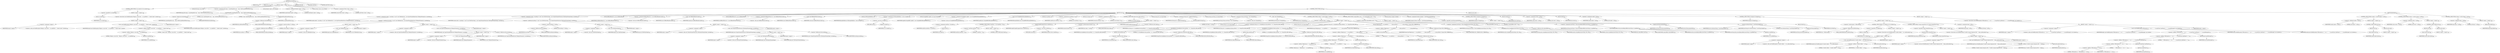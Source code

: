 digraph "processFile" {  
"877" [label = <(METHOD,processFile)<SUB>387</SUB>> ]
"70" [label = <(PARAM,this)<SUB>387</SUB>> ]
"878" [label = <(PARAM,File src)<SUB>387</SUB>> ]
"879" [label = <(BLOCK,&lt;empty&gt;,&lt;empty&gt;)<SUB>387</SUB>> ]
"880" [label = <(CONTROL_STRUCTURE,if (!src.exists()),if (!src.exists()))<SUB>388</SUB>> ]
"881" [label = <(&lt;operator&gt;.logicalNot,!src.exists())<SUB>388</SUB>> ]
"882" [label = <(exists,src.exists())<SUB>388</SUB>> ]
"883" [label = <(IDENTIFIER,src,src.exists())<SUB>388</SUB>> ]
"884" [label = <(BLOCK,&lt;empty&gt;,&lt;empty&gt;)<SUB>388</SUB>> ]
"885" [label = <(&lt;operator&gt;.throw,throw new BuildException(&quot;Replace: source file &quot; + src.getPath() + &quot; doesn't exist&quot;, location);)<SUB>389</SUB>> ]
"886" [label = <(BLOCK,&lt;empty&gt;,&lt;empty&gt;)<SUB>389</SUB>> ]
"887" [label = <(&lt;operator&gt;.assignment,&lt;empty&gt;)> ]
"888" [label = <(IDENTIFIER,$obj18,&lt;empty&gt;)> ]
"889" [label = <(&lt;operator&gt;.alloc,new BuildException(&quot;Replace: source file &quot; + src.getPath() + &quot; doesn't exist&quot;, location))<SUB>389</SUB>> ]
"890" [label = <(&lt;init&gt;,new BuildException(&quot;Replace: source file &quot; + src.getPath() + &quot; doesn't exist&quot;, location))<SUB>389</SUB>> ]
"891" [label = <(IDENTIFIER,$obj18,new BuildException(&quot;Replace: source file &quot; + src.getPath() + &quot; doesn't exist&quot;, location))> ]
"892" [label = <(&lt;operator&gt;.addition,&quot;Replace: source file &quot; + src.getPath() + &quot; doesn't exist&quot;)<SUB>389</SUB>> ]
"893" [label = <(&lt;operator&gt;.addition,&quot;Replace: source file &quot; + src.getPath())<SUB>389</SUB>> ]
"894" [label = <(LITERAL,&quot;Replace: source file &quot;,&quot;Replace: source file &quot; + src.getPath())<SUB>389</SUB>> ]
"895" [label = <(getPath,src.getPath())<SUB>389</SUB>> ]
"896" [label = <(IDENTIFIER,src,src.getPath())<SUB>389</SUB>> ]
"897" [label = <(LITERAL,&quot; doesn't exist&quot;,&quot;Replace: source file &quot; + src.getPath() + &quot; doesn't exist&quot;)<SUB>390</SUB>> ]
"898" [label = <(IDENTIFIER,location,new BuildException(&quot;Replace: source file &quot; + src.getPath() + &quot; doesn't exist&quot;, location))<SUB>390</SUB>> ]
"899" [label = <(IDENTIFIER,$obj18,&lt;empty&gt;)> ]
"900" [label = <(LOCAL,File temp: java.io.File)> ]
"901" [label = <(&lt;operator&gt;.assignment,File temp = createTempFile(&quot;rep&quot;, &quot;.tmp&quot;, fileUtils.getParentFile(src)))<SUB>393</SUB>> ]
"902" [label = <(IDENTIFIER,temp,File temp = createTempFile(&quot;rep&quot;, &quot;.tmp&quot;, fileUtils.getParentFile(src)))<SUB>393</SUB>> ]
"903" [label = <(createTempFile,createTempFile(&quot;rep&quot;, &quot;.tmp&quot;, fileUtils.getParentFile(src)))<SUB>393</SUB>> ]
"904" [label = <(&lt;operator&gt;.fieldAccess,this.fileUtils)<SUB>393</SUB>> ]
"905" [label = <(IDENTIFIER,this,createTempFile(&quot;rep&quot;, &quot;.tmp&quot;, fileUtils.getParentFile(src)))<SUB>393</SUB>> ]
"906" [label = <(FIELD_IDENTIFIER,fileUtils,fileUtils)<SUB>393</SUB>> ]
"907" [label = <(LITERAL,&quot;rep&quot;,createTempFile(&quot;rep&quot;, &quot;.tmp&quot;, fileUtils.getParentFile(src)))<SUB>393</SUB>> ]
"908" [label = <(LITERAL,&quot;.tmp&quot;,createTempFile(&quot;rep&quot;, &quot;.tmp&quot;, fileUtils.getParentFile(src)))<SUB>393</SUB>> ]
"909" [label = <(getParentFile,getParentFile(src))<SUB>394</SUB>> ]
"910" [label = <(&lt;operator&gt;.fieldAccess,this.fileUtils)<SUB>394</SUB>> ]
"911" [label = <(IDENTIFIER,this,getParentFile(src))<SUB>394</SUB>> ]
"912" [label = <(FIELD_IDENTIFIER,fileUtils,fileUtils)<SUB>394</SUB>> ]
"913" [label = <(IDENTIFIER,src,getParentFile(src))<SUB>394</SUB>> ]
"914" [label = <(LOCAL,Reader reader: java.io.Reader)> ]
"915" [label = <(&lt;operator&gt;.assignment,Reader reader = null)<SUB>396</SUB>> ]
"916" [label = <(IDENTIFIER,reader,Reader reader = null)<SUB>396</SUB>> ]
"917" [label = <(LITERAL,null,Reader reader = null)<SUB>396</SUB>> ]
"918" [label = <(LOCAL,Writer writer: java.io.Writer)> ]
"919" [label = <(&lt;operator&gt;.assignment,Writer writer = null)<SUB>397</SUB>> ]
"920" [label = <(IDENTIFIER,writer,Writer writer = null)<SUB>397</SUB>> ]
"921" [label = <(LITERAL,null,Writer writer = null)<SUB>397</SUB>> ]
"922" [label = <(CONTROL_STRUCTURE,try,try)<SUB>398</SUB>> ]
"923" [label = <(BLOCK,try,try)<SUB>398</SUB>> ]
"924" [label = <(&lt;operator&gt;.assignment,reader = encoding == null ? new FileReader(src) : new InputStreamReader(new FileInputStream(src), encoding))<SUB>399</SUB>> ]
"925" [label = <(IDENTIFIER,reader,reader = encoding == null ? new FileReader(src) : new InputStreamReader(new FileInputStream(src), encoding))<SUB>399</SUB>> ]
"926" [label = <(&lt;operator&gt;.conditional,encoding == null ? new FileReader(src) : new InputStreamReader(new FileInputStream(src), encoding))<SUB>399</SUB>> ]
"927" [label = <(&lt;operator&gt;.equals,encoding == null)<SUB>399</SUB>> ]
"928" [label = <(&lt;operator&gt;.fieldAccess,this.encoding)<SUB>399</SUB>> ]
"929" [label = <(IDENTIFIER,this,encoding == null)<SUB>399</SUB>> ]
"930" [label = <(FIELD_IDENTIFIER,encoding,encoding)<SUB>399</SUB>> ]
"931" [label = <(LITERAL,null,encoding == null)<SUB>399</SUB>> ]
"932" [label = <(BLOCK,&lt;empty&gt;,&lt;empty&gt;)<SUB>399</SUB>> ]
"933" [label = <(&lt;operator&gt;.assignment,&lt;empty&gt;)> ]
"934" [label = <(IDENTIFIER,$obj19,&lt;empty&gt;)> ]
"935" [label = <(&lt;operator&gt;.alloc,new FileReader(src))<SUB>399</SUB>> ]
"936" [label = <(&lt;init&gt;,new FileReader(src))<SUB>399</SUB>> ]
"937" [label = <(IDENTIFIER,$obj19,new FileReader(src))> ]
"938" [label = <(IDENTIFIER,src,new FileReader(src))<SUB>399</SUB>> ]
"939" [label = <(IDENTIFIER,$obj19,&lt;empty&gt;)> ]
"940" [label = <(BLOCK,&lt;empty&gt;,&lt;empty&gt;)<SUB>400</SUB>> ]
"941" [label = <(&lt;operator&gt;.assignment,&lt;empty&gt;)> ]
"942" [label = <(IDENTIFIER,$obj21,&lt;empty&gt;)> ]
"943" [label = <(&lt;operator&gt;.alloc,new InputStreamReader(new FileInputStream(src), encoding))<SUB>400</SUB>> ]
"944" [label = <(&lt;init&gt;,new InputStreamReader(new FileInputStream(src), encoding))<SUB>400</SUB>> ]
"945" [label = <(IDENTIFIER,$obj21,new InputStreamReader(new FileInputStream(src), encoding))> ]
"946" [label = <(BLOCK,&lt;empty&gt;,&lt;empty&gt;)<SUB>400</SUB>> ]
"947" [label = <(&lt;operator&gt;.assignment,&lt;empty&gt;)> ]
"948" [label = <(IDENTIFIER,$obj20,&lt;empty&gt;)> ]
"949" [label = <(&lt;operator&gt;.alloc,new FileInputStream(src))<SUB>400</SUB>> ]
"950" [label = <(&lt;init&gt;,new FileInputStream(src))<SUB>400</SUB>> ]
"951" [label = <(IDENTIFIER,$obj20,new FileInputStream(src))> ]
"952" [label = <(IDENTIFIER,src,new FileInputStream(src))<SUB>400</SUB>> ]
"953" [label = <(IDENTIFIER,$obj20,&lt;empty&gt;)> ]
"954" [label = <(&lt;operator&gt;.fieldAccess,this.encoding)<SUB>400</SUB>> ]
"955" [label = <(IDENTIFIER,this,new InputStreamReader(new FileInputStream(src), encoding))<SUB>400</SUB>> ]
"956" [label = <(FIELD_IDENTIFIER,encoding,encoding)<SUB>400</SUB>> ]
"957" [label = <(IDENTIFIER,$obj21,&lt;empty&gt;)> ]
"958" [label = <(&lt;operator&gt;.assignment,writer = encoding == null ? new FileWriter(temp) : new OutputStreamWriter(new FileOutputStream(temp), encoding))<SUB>401</SUB>> ]
"959" [label = <(IDENTIFIER,writer,writer = encoding == null ? new FileWriter(temp) : new OutputStreamWriter(new FileOutputStream(temp), encoding))<SUB>401</SUB>> ]
"960" [label = <(&lt;operator&gt;.conditional,encoding == null ? new FileWriter(temp) : new OutputStreamWriter(new FileOutputStream(temp), encoding))<SUB>401</SUB>> ]
"961" [label = <(&lt;operator&gt;.equals,encoding == null)<SUB>401</SUB>> ]
"962" [label = <(&lt;operator&gt;.fieldAccess,this.encoding)<SUB>401</SUB>> ]
"963" [label = <(IDENTIFIER,this,encoding == null)<SUB>401</SUB>> ]
"964" [label = <(FIELD_IDENTIFIER,encoding,encoding)<SUB>401</SUB>> ]
"965" [label = <(LITERAL,null,encoding == null)<SUB>401</SUB>> ]
"966" [label = <(BLOCK,&lt;empty&gt;,&lt;empty&gt;)<SUB>401</SUB>> ]
"967" [label = <(&lt;operator&gt;.assignment,&lt;empty&gt;)> ]
"968" [label = <(IDENTIFIER,$obj22,&lt;empty&gt;)> ]
"969" [label = <(&lt;operator&gt;.alloc,new FileWriter(temp))<SUB>401</SUB>> ]
"970" [label = <(&lt;init&gt;,new FileWriter(temp))<SUB>401</SUB>> ]
"971" [label = <(IDENTIFIER,$obj22,new FileWriter(temp))> ]
"972" [label = <(IDENTIFIER,temp,new FileWriter(temp))<SUB>401</SUB>> ]
"973" [label = <(IDENTIFIER,$obj22,&lt;empty&gt;)> ]
"974" [label = <(BLOCK,&lt;empty&gt;,&lt;empty&gt;)<SUB>402</SUB>> ]
"975" [label = <(&lt;operator&gt;.assignment,&lt;empty&gt;)> ]
"976" [label = <(IDENTIFIER,$obj24,&lt;empty&gt;)> ]
"977" [label = <(&lt;operator&gt;.alloc,new OutputStreamWriter(new FileOutputStream(temp), encoding))<SUB>402</SUB>> ]
"978" [label = <(&lt;init&gt;,new OutputStreamWriter(new FileOutputStream(temp), encoding))<SUB>402</SUB>> ]
"979" [label = <(IDENTIFIER,$obj24,new OutputStreamWriter(new FileOutputStream(temp), encoding))> ]
"980" [label = <(BLOCK,&lt;empty&gt;,&lt;empty&gt;)<SUB>402</SUB>> ]
"981" [label = <(&lt;operator&gt;.assignment,&lt;empty&gt;)> ]
"982" [label = <(IDENTIFIER,$obj23,&lt;empty&gt;)> ]
"983" [label = <(&lt;operator&gt;.alloc,new FileOutputStream(temp))<SUB>402</SUB>> ]
"984" [label = <(&lt;init&gt;,new FileOutputStream(temp))<SUB>402</SUB>> ]
"985" [label = <(IDENTIFIER,$obj23,new FileOutputStream(temp))> ]
"986" [label = <(IDENTIFIER,temp,new FileOutputStream(temp))<SUB>402</SUB>> ]
"987" [label = <(IDENTIFIER,$obj23,&lt;empty&gt;)> ]
"988" [label = <(&lt;operator&gt;.fieldAccess,this.encoding)<SUB>402</SUB>> ]
"989" [label = <(IDENTIFIER,this,new OutputStreamWriter(new FileOutputStream(temp), encoding))<SUB>402</SUB>> ]
"990" [label = <(FIELD_IDENTIFIER,encoding,encoding)<SUB>402</SUB>> ]
"991" [label = <(IDENTIFIER,$obj24,&lt;empty&gt;)> ]
"62" [label = <(LOCAL,BufferedReader br: java.io.BufferedReader)> ]
"992" [label = <(&lt;operator&gt;.assignment,BufferedReader br = new BufferedReader(reader))<SUB>404</SUB>> ]
"993" [label = <(IDENTIFIER,br,BufferedReader br = new BufferedReader(reader))<SUB>404</SUB>> ]
"994" [label = <(&lt;operator&gt;.alloc,new BufferedReader(reader))<SUB>404</SUB>> ]
"995" [label = <(&lt;init&gt;,new BufferedReader(reader))<SUB>404</SUB>> ]
"61" [label = <(IDENTIFIER,br,new BufferedReader(reader))<SUB>404</SUB>> ]
"996" [label = <(IDENTIFIER,reader,new BufferedReader(reader))<SUB>404</SUB>> ]
"64" [label = <(LOCAL,BufferedWriter bw: java.io.BufferedWriter)> ]
"997" [label = <(&lt;operator&gt;.assignment,BufferedWriter bw = new BufferedWriter(writer))<SUB>405</SUB>> ]
"998" [label = <(IDENTIFIER,bw,BufferedWriter bw = new BufferedWriter(writer))<SUB>405</SUB>> ]
"999" [label = <(&lt;operator&gt;.alloc,new BufferedWriter(writer))<SUB>405</SUB>> ]
"1000" [label = <(&lt;init&gt;,new BufferedWriter(writer))<SUB>405</SUB>> ]
"63" [label = <(IDENTIFIER,bw,new BufferedWriter(writer))<SUB>405</SUB>> ]
"1001" [label = <(IDENTIFIER,writer,new BufferedWriter(writer))<SUB>405</SUB>> ]
"1002" [label = <(LOCAL,int fileLengthInBytes: int)> ]
"1003" [label = <(&lt;operator&gt;.assignment,int fileLengthInBytes = (int) src.length())<SUB>412</SUB>> ]
"1004" [label = <(IDENTIFIER,fileLengthInBytes,int fileLengthInBytes = (int) src.length())<SUB>412</SUB>> ]
"1005" [label = <(&lt;operator&gt;.cast,(int) src.length())<SUB>412</SUB>> ]
"1006" [label = <(TYPE_REF,int,int)<SUB>412</SUB>> ]
"1007" [label = <(length,src.length())<SUB>412</SUB>> ]
"1008" [label = <(IDENTIFIER,src,src.length())<SUB>412</SUB>> ]
"66" [label = <(LOCAL,StringBuffer tmpBuf: java.lang.StringBuffer)> ]
"1009" [label = <(&lt;operator&gt;.assignment,StringBuffer tmpBuf = new StringBuffer(fileLengthInBytes))<SUB>413</SUB>> ]
"1010" [label = <(IDENTIFIER,tmpBuf,StringBuffer tmpBuf = new StringBuffer(fileLengthInBytes))<SUB>413</SUB>> ]
"1011" [label = <(&lt;operator&gt;.alloc,new StringBuffer(fileLengthInBytes))<SUB>413</SUB>> ]
"1012" [label = <(&lt;init&gt;,new StringBuffer(fileLengthInBytes))<SUB>413</SUB>> ]
"65" [label = <(IDENTIFIER,tmpBuf,new StringBuffer(fileLengthInBytes))<SUB>413</SUB>> ]
"1013" [label = <(IDENTIFIER,fileLengthInBytes,new StringBuffer(fileLengthInBytes))<SUB>413</SUB>> ]
"1014" [label = <(LOCAL,int readChar: int)> ]
"1015" [label = <(&lt;operator&gt;.assignment,int readChar = 0)<SUB>414</SUB>> ]
"1016" [label = <(IDENTIFIER,readChar,int readChar = 0)<SUB>414</SUB>> ]
"1017" [label = <(LITERAL,0,int readChar = 0)<SUB>414</SUB>> ]
"1018" [label = <(LOCAL,int totread: int)> ]
"1019" [label = <(&lt;operator&gt;.assignment,int totread = 0)<SUB>415</SUB>> ]
"1020" [label = <(IDENTIFIER,totread,int totread = 0)<SUB>415</SUB>> ]
"1021" [label = <(LITERAL,0,int totread = 0)<SUB>415</SUB>> ]
"1022" [label = <(CONTROL_STRUCTURE,while (true),while (true))<SUB>416</SUB>> ]
"1023" [label = <(LITERAL,true,while (true))<SUB>416</SUB>> ]
"1024" [label = <(BLOCK,&lt;empty&gt;,&lt;empty&gt;)<SUB>416</SUB>> ]
"1025" [label = <(&lt;operator&gt;.assignment,readChar = br.read())<SUB>417</SUB>> ]
"1026" [label = <(IDENTIFIER,readChar,readChar = br.read())<SUB>417</SUB>> ]
"1027" [label = <(read,br.read())<SUB>417</SUB>> ]
"1028" [label = <(IDENTIFIER,br,br.read())<SUB>417</SUB>> ]
"1029" [label = <(CONTROL_STRUCTURE,if (readChar &lt; 0),if (readChar &lt; 0))<SUB>418</SUB>> ]
"1030" [label = <(&lt;operator&gt;.lessThan,readChar &lt; 0)<SUB>418</SUB>> ]
"1031" [label = <(IDENTIFIER,readChar,readChar &lt; 0)<SUB>418</SUB>> ]
"1032" [label = <(LITERAL,0,readChar &lt; 0)<SUB>418</SUB>> ]
"1033" [label = <(BLOCK,&lt;empty&gt;,&lt;empty&gt;)<SUB>418</SUB>> ]
"1034" [label = <(CONTROL_STRUCTURE,break;,break;)<SUB>418</SUB>> ]
"1035" [label = <(append,tmpBuf.append((char) readChar))<SUB>419</SUB>> ]
"1036" [label = <(IDENTIFIER,tmpBuf,tmpBuf.append((char) readChar))<SUB>419</SUB>> ]
"1037" [label = <(&lt;operator&gt;.cast,(char) readChar)<SUB>419</SUB>> ]
"1038" [label = <(TYPE_REF,char,char)<SUB>419</SUB>> ]
"1039" [label = <(IDENTIFIER,readChar,(char) readChar)<SUB>419</SUB>> ]
"1040" [label = <(&lt;operator&gt;.postIncrement,totread++)<SUB>420</SUB>> ]
"1041" [label = <(IDENTIFIER,totread,totread++)<SUB>420</SUB>> ]
"1042" [label = <(LOCAL,String buf: java.lang.String)> ]
"1043" [label = <(&lt;operator&gt;.assignment,String buf = tmpBuf.toString())<SUB>424</SUB>> ]
"1044" [label = <(IDENTIFIER,buf,String buf = tmpBuf.toString())<SUB>424</SUB>> ]
"1045" [label = <(toString,tmpBuf.toString())<SUB>424</SUB>> ]
"1046" [label = <(IDENTIFIER,tmpBuf,tmpBuf.toString())<SUB>424</SUB>> ]
"68" [label = <(LOCAL,String newString: java.lang.String)> ]
"1047" [label = <(&lt;operator&gt;.assignment,String newString = new String(buf))<SUB>427</SUB>> ]
"1048" [label = <(IDENTIFIER,newString,String newString = new String(buf))<SUB>427</SUB>> ]
"1049" [label = <(&lt;operator&gt;.alloc,new String(buf))<SUB>427</SUB>> ]
"1050" [label = <(&lt;init&gt;,new String(buf))<SUB>427</SUB>> ]
"67" [label = <(IDENTIFIER,newString,new String(buf))<SUB>427</SUB>> ]
"1051" [label = <(IDENTIFIER,buf,new String(buf))<SUB>427</SUB>> ]
"1052" [label = <(CONTROL_STRUCTURE,if (token != null),if (token != null))<SUB>429</SUB>> ]
"1053" [label = <(&lt;operator&gt;.notEquals,token != null)<SUB>429</SUB>> ]
"1054" [label = <(&lt;operator&gt;.fieldAccess,this.token)<SUB>429</SUB>> ]
"1055" [label = <(IDENTIFIER,this,token != null)<SUB>429</SUB>> ]
"1056" [label = <(FIELD_IDENTIFIER,token,token)<SUB>429</SUB>> ]
"1057" [label = <(LITERAL,null,token != null)<SUB>429</SUB>> ]
"1058" [label = <(BLOCK,&lt;empty&gt;,&lt;empty&gt;)<SUB>429</SUB>> ]
"1059" [label = <(LOCAL,String val: java.lang.String)> ]
"1060" [label = <(&lt;operator&gt;.assignment,String val = stringReplace(value.getText(), &quot;\n&quot;, StringUtils.LINE_SEP))<SUB>433</SUB>> ]
"1061" [label = <(IDENTIFIER,val,String val = stringReplace(value.getText(), &quot;\n&quot;, StringUtils.LINE_SEP))<SUB>433</SUB>> ]
"1062" [label = <(stringReplace,stringReplace(value.getText(), &quot;\n&quot;, StringUtils.LINE_SEP))<SUB>433</SUB>> ]
"69" [label = <(IDENTIFIER,this,stringReplace(value.getText(), &quot;\n&quot;, StringUtils.LINE_SEP))<SUB>433</SUB>> ]
"1063" [label = <(getText,value.getText())<SUB>433</SUB>> ]
"1064" [label = <(&lt;operator&gt;.fieldAccess,this.value)<SUB>433</SUB>> ]
"1065" [label = <(IDENTIFIER,this,value.getText())<SUB>433</SUB>> ]
"1066" [label = <(FIELD_IDENTIFIER,value,value)<SUB>433</SUB>> ]
"1067" [label = <(LITERAL,&quot;\n&quot;,stringReplace(value.getText(), &quot;\n&quot;, StringUtils.LINE_SEP))<SUB>433</SUB>> ]
"1068" [label = <(&lt;operator&gt;.fieldAccess,StringUtils.LINE_SEP)<SUB>434</SUB>> ]
"1069" [label = <(IDENTIFIER,StringUtils,stringReplace(value.getText(), &quot;\n&quot;, StringUtils.LINE_SEP))<SUB>434</SUB>> ]
"1070" [label = <(FIELD_IDENTIFIER,LINE_SEP,LINE_SEP)<SUB>434</SUB>> ]
"1071" [label = <(LOCAL,String tok: java.lang.String)> ]
"1072" [label = <(&lt;operator&gt;.assignment,String tok = stringReplace(token.getText(), &quot;\n&quot;, StringUtils.LINE_SEP))<SUB>435</SUB>> ]
"1073" [label = <(IDENTIFIER,tok,String tok = stringReplace(token.getText(), &quot;\n&quot;, StringUtils.LINE_SEP))<SUB>435</SUB>> ]
"1074" [label = <(stringReplace,stringReplace(token.getText(), &quot;\n&quot;, StringUtils.LINE_SEP))<SUB>435</SUB>> ]
"71" [label = <(IDENTIFIER,this,stringReplace(token.getText(), &quot;\n&quot;, StringUtils.LINE_SEP))<SUB>435</SUB>> ]
"1075" [label = <(getText,token.getText())<SUB>435</SUB>> ]
"1076" [label = <(&lt;operator&gt;.fieldAccess,this.token)<SUB>435</SUB>> ]
"1077" [label = <(IDENTIFIER,this,token.getText())<SUB>435</SUB>> ]
"1078" [label = <(FIELD_IDENTIFIER,token,token)<SUB>435</SUB>> ]
"1079" [label = <(LITERAL,&quot;\n&quot;,stringReplace(token.getText(), &quot;\n&quot;, StringUtils.LINE_SEP))<SUB>435</SUB>> ]
"1080" [label = <(&lt;operator&gt;.fieldAccess,StringUtils.LINE_SEP)<SUB>436</SUB>> ]
"1081" [label = <(IDENTIFIER,StringUtils,stringReplace(token.getText(), &quot;\n&quot;, StringUtils.LINE_SEP))<SUB>436</SUB>> ]
"1082" [label = <(FIELD_IDENTIFIER,LINE_SEP,LINE_SEP)<SUB>436</SUB>> ]
"1083" [label = <(log,log(&quot;Replacing in &quot; + src.getPath() + &quot;: &quot; + token.getText() + &quot; --&gt; &quot; + value.getText(), Project.MSG_VERBOSE))<SUB>439</SUB>> ]
"72" [label = <(IDENTIFIER,this,log(&quot;Replacing in &quot; + src.getPath() + &quot;: &quot; + token.getText() + &quot; --&gt; &quot; + value.getText(), Project.MSG_VERBOSE))<SUB>439</SUB>> ]
"1084" [label = <(&lt;operator&gt;.addition,&quot;Replacing in &quot; + src.getPath() + &quot;: &quot; + token.getText() + &quot; --&gt; &quot; + value.getText())<SUB>439</SUB>> ]
"1085" [label = <(&lt;operator&gt;.addition,&quot;Replacing in &quot; + src.getPath() + &quot;: &quot; + token.getText() + &quot; --&gt; &quot;)<SUB>439</SUB>> ]
"1086" [label = <(&lt;operator&gt;.addition,&quot;Replacing in &quot; + src.getPath() + &quot;: &quot; + token.getText())<SUB>439</SUB>> ]
"1087" [label = <(&lt;operator&gt;.addition,&quot;Replacing in &quot; + src.getPath() + &quot;: &quot;)<SUB>439</SUB>> ]
"1088" [label = <(&lt;operator&gt;.addition,&quot;Replacing in &quot; + src.getPath())<SUB>439</SUB>> ]
"1089" [label = <(LITERAL,&quot;Replacing in &quot;,&quot;Replacing in &quot; + src.getPath())<SUB>439</SUB>> ]
"1090" [label = <(getPath,src.getPath())<SUB>439</SUB>> ]
"1091" [label = <(IDENTIFIER,src,src.getPath())<SUB>439</SUB>> ]
"1092" [label = <(LITERAL,&quot;: &quot;,&quot;Replacing in &quot; + src.getPath() + &quot;: &quot;)<SUB>439</SUB>> ]
"1093" [label = <(getText,token.getText())<SUB>439</SUB>> ]
"1094" [label = <(&lt;operator&gt;.fieldAccess,this.token)<SUB>439</SUB>> ]
"1095" [label = <(IDENTIFIER,this,token.getText())<SUB>439</SUB>> ]
"1096" [label = <(FIELD_IDENTIFIER,token,token)<SUB>439</SUB>> ]
"1097" [label = <(LITERAL,&quot; --&gt; &quot;,&quot;Replacing in &quot; + src.getPath() + &quot;: &quot; + token.getText() + &quot; --&gt; &quot;)<SUB>440</SUB>> ]
"1098" [label = <(getText,value.getText())<SUB>440</SUB>> ]
"1099" [label = <(&lt;operator&gt;.fieldAccess,this.value)<SUB>440</SUB>> ]
"1100" [label = <(IDENTIFIER,this,value.getText())<SUB>440</SUB>> ]
"1101" [label = <(FIELD_IDENTIFIER,value,value)<SUB>440</SUB>> ]
"1102" [label = <(&lt;operator&gt;.fieldAccess,Project.MSG_VERBOSE)<SUB>440</SUB>> ]
"1103" [label = <(IDENTIFIER,Project,log(&quot;Replacing in &quot; + src.getPath() + &quot;: &quot; + token.getText() + &quot; --&gt; &quot; + value.getText(), Project.MSG_VERBOSE))<SUB>440</SUB>> ]
"1104" [label = <(FIELD_IDENTIFIER,MSG_VERBOSE,MSG_VERBOSE)<SUB>440</SUB>> ]
"1105" [label = <(&lt;operator&gt;.assignment,newString = this.stringReplace(newString, tok, val))<SUB>441</SUB>> ]
"1106" [label = <(IDENTIFIER,newString,newString = this.stringReplace(newString, tok, val))<SUB>441</SUB>> ]
"1107" [label = <(stringReplace,this.stringReplace(newString, tok, val))<SUB>441</SUB>> ]
"73" [label = <(IDENTIFIER,this,this.stringReplace(newString, tok, val))<SUB>441</SUB>> ]
"1108" [label = <(IDENTIFIER,newString,this.stringReplace(newString, tok, val))<SUB>441</SUB>> ]
"1109" [label = <(IDENTIFIER,tok,this.stringReplace(newString, tok, val))<SUB>441</SUB>> ]
"1110" [label = <(IDENTIFIER,val,this.stringReplace(newString, tok, val))<SUB>441</SUB>> ]
"1111" [label = <(CONTROL_STRUCTURE,if (replacefilters.size() &gt; 0),if (replacefilters.size() &gt; 0))<SUB>444</SUB>> ]
"1112" [label = <(&lt;operator&gt;.greaterThan,replacefilters.size() &gt; 0)<SUB>444</SUB>> ]
"1113" [label = <(size,replacefilters.size())<SUB>444</SUB>> ]
"1114" [label = <(&lt;operator&gt;.fieldAccess,this.replacefilters)<SUB>444</SUB>> ]
"1115" [label = <(IDENTIFIER,this,replacefilters.size())<SUB>444</SUB>> ]
"1116" [label = <(FIELD_IDENTIFIER,replacefilters,replacefilters)<SUB>444</SUB>> ]
"1117" [label = <(LITERAL,0,replacefilters.size() &gt; 0)<SUB>444</SUB>> ]
"1118" [label = <(BLOCK,&lt;empty&gt;,&lt;empty&gt;)<SUB>444</SUB>> ]
"1119" [label = <(&lt;operator&gt;.assignment,newString = this.processReplacefilters(newString, src.getPath()))<SUB>445</SUB>> ]
"1120" [label = <(IDENTIFIER,newString,newString = this.processReplacefilters(newString, src.getPath()))<SUB>445</SUB>> ]
"1121" [label = <(processReplacefilters,this.processReplacefilters(newString, src.getPath()))<SUB>445</SUB>> ]
"74" [label = <(IDENTIFIER,this,this.processReplacefilters(newString, src.getPath()))<SUB>445</SUB>> ]
"1122" [label = <(IDENTIFIER,newString,this.processReplacefilters(newString, src.getPath()))<SUB>445</SUB>> ]
"1123" [label = <(getPath,src.getPath())<SUB>445</SUB>> ]
"1124" [label = <(IDENTIFIER,src,src.getPath())<SUB>445</SUB>> ]
"1125" [label = <(LOCAL,boolean changes: boolean)> ]
"1126" [label = <(&lt;operator&gt;.assignment,boolean changes = !newString.equals(buf))<SUB>448</SUB>> ]
"1127" [label = <(IDENTIFIER,changes,boolean changes = !newString.equals(buf))<SUB>448</SUB>> ]
"1128" [label = <(&lt;operator&gt;.logicalNot,!newString.equals(buf))<SUB>448</SUB>> ]
"1129" [label = <(equals,newString.equals(buf))<SUB>448</SUB>> ]
"1130" [label = <(IDENTIFIER,newString,newString.equals(buf))<SUB>448</SUB>> ]
"1131" [label = <(IDENTIFIER,buf,newString.equals(buf))<SUB>448</SUB>> ]
"1132" [label = <(CONTROL_STRUCTURE,if (changes),if (changes))<SUB>449</SUB>> ]
"1133" [label = <(IDENTIFIER,changes,if (changes))<SUB>449</SUB>> ]
"1134" [label = <(BLOCK,&lt;empty&gt;,&lt;empty&gt;)<SUB>449</SUB>> ]
"1135" [label = <(write,bw.write(newString, 0, newString.length()))<SUB>450</SUB>> ]
"1136" [label = <(IDENTIFIER,bw,bw.write(newString, 0, newString.length()))<SUB>450</SUB>> ]
"1137" [label = <(IDENTIFIER,newString,bw.write(newString, 0, newString.length()))<SUB>450</SUB>> ]
"1138" [label = <(LITERAL,0,bw.write(newString, 0, newString.length()))<SUB>450</SUB>> ]
"1139" [label = <(length,newString.length())<SUB>450</SUB>> ]
"1140" [label = <(IDENTIFIER,newString,newString.length())<SUB>450</SUB>> ]
"1141" [label = <(flush,bw.flush())<SUB>451</SUB>> ]
"1142" [label = <(IDENTIFIER,bw,bw.flush())<SUB>451</SUB>> ]
"1143" [label = <(close,bw.close())<SUB>455</SUB>> ]
"1144" [label = <(IDENTIFIER,bw,bw.close())<SUB>455</SUB>> ]
"1145" [label = <(&lt;operator&gt;.assignment,writer = null)<SUB>456</SUB>> ]
"1146" [label = <(IDENTIFIER,writer,writer = null)<SUB>456</SUB>> ]
"1147" [label = <(LITERAL,null,writer = null)<SUB>456</SUB>> ]
"1148" [label = <(close,br.close())<SUB>457</SUB>> ]
"1149" [label = <(IDENTIFIER,br,br.close())<SUB>457</SUB>> ]
"1150" [label = <(&lt;operator&gt;.assignment,reader = null)<SUB>458</SUB>> ]
"1151" [label = <(IDENTIFIER,reader,reader = null)<SUB>458</SUB>> ]
"1152" [label = <(LITERAL,null,reader = null)<SUB>458</SUB>> ]
"1153" [label = <(CONTROL_STRUCTURE,if (changes),if (changes))<SUB>462</SUB>> ]
"1154" [label = <(IDENTIFIER,changes,if (changes))<SUB>462</SUB>> ]
"1155" [label = <(BLOCK,&lt;empty&gt;,&lt;empty&gt;)<SUB>462</SUB>> ]
"1156" [label = <(&lt;operator&gt;.preIncrement,++fileCount)<SUB>463</SUB>> ]
"1157" [label = <(&lt;operator&gt;.fieldAccess,this.fileCount)<SUB>463</SUB>> ]
"1158" [label = <(IDENTIFIER,this,++fileCount)<SUB>463</SUB>> ]
"1159" [label = <(FIELD_IDENTIFIER,fileCount,fileCount)<SUB>463</SUB>> ]
"1160" [label = <(CONTROL_STRUCTURE,if (!src.delete()),if (!src.delete()))<SUB>464</SUB>> ]
"1161" [label = <(&lt;operator&gt;.logicalNot,!src.delete())<SUB>464</SUB>> ]
"1162" [label = <(delete,src.delete())<SUB>464</SUB>> ]
"1163" [label = <(IDENTIFIER,src,src.delete())<SUB>464</SUB>> ]
"1164" [label = <(BLOCK,&lt;empty&gt;,&lt;empty&gt;)<SUB>464</SUB>> ]
"1165" [label = <(&lt;operator&gt;.throw,throw new BuildException(&quot;Couldn't delete &quot; + src, getLocation());)<SUB>465</SUB>> ]
"1166" [label = <(BLOCK,&lt;empty&gt;,&lt;empty&gt;)<SUB>465</SUB>> ]
"1167" [label = <(&lt;operator&gt;.assignment,&lt;empty&gt;)> ]
"1168" [label = <(IDENTIFIER,$obj29,&lt;empty&gt;)> ]
"1169" [label = <(&lt;operator&gt;.alloc,new BuildException(&quot;Couldn't delete &quot; + src, getLocation()))<SUB>465</SUB>> ]
"1170" [label = <(&lt;init&gt;,new BuildException(&quot;Couldn't delete &quot; + src, getLocation()))<SUB>465</SUB>> ]
"1171" [label = <(IDENTIFIER,$obj29,new BuildException(&quot;Couldn't delete &quot; + src, getLocation()))> ]
"1172" [label = <(&lt;operator&gt;.addition,&quot;Couldn't delete &quot; + src)<SUB>465</SUB>> ]
"1173" [label = <(LITERAL,&quot;Couldn't delete &quot;,&quot;Couldn't delete &quot; + src)<SUB>465</SUB>> ]
"1174" [label = <(IDENTIFIER,src,&quot;Couldn't delete &quot; + src)<SUB>465</SUB>> ]
"1175" [label = <(getLocation,getLocation())<SUB>466</SUB>> ]
"75" [label = <(IDENTIFIER,this,getLocation())<SUB>466</SUB>> ]
"1176" [label = <(IDENTIFIER,$obj29,&lt;empty&gt;)> ]
"1177" [label = <(CONTROL_STRUCTURE,if (!temp.renameTo(src)),if (!temp.renameTo(src)))<SUB>468</SUB>> ]
"1178" [label = <(&lt;operator&gt;.logicalNot,!temp.renameTo(src))<SUB>468</SUB>> ]
"1179" [label = <(renameTo,temp.renameTo(src))<SUB>468</SUB>> ]
"1180" [label = <(IDENTIFIER,temp,temp.renameTo(src))<SUB>468</SUB>> ]
"1181" [label = <(IDENTIFIER,src,temp.renameTo(src))<SUB>468</SUB>> ]
"1182" [label = <(BLOCK,&lt;empty&gt;,&lt;empty&gt;)<SUB>468</SUB>> ]
"1183" [label = <(&lt;operator&gt;.throw,throw new BuildException(&quot;Couldn't rename temporary file &quot; + temp, getLocation());)<SUB>469</SUB>> ]
"1184" [label = <(BLOCK,&lt;empty&gt;,&lt;empty&gt;)<SUB>469</SUB>> ]
"1185" [label = <(&lt;operator&gt;.assignment,&lt;empty&gt;)> ]
"1186" [label = <(IDENTIFIER,$obj30,&lt;empty&gt;)> ]
"1187" [label = <(&lt;operator&gt;.alloc,new BuildException(&quot;Couldn't rename temporary file &quot; + temp, getLocation()))<SUB>469</SUB>> ]
"1188" [label = <(&lt;init&gt;,new BuildException(&quot;Couldn't rename temporary file &quot; + temp, getLocation()))<SUB>469</SUB>> ]
"1189" [label = <(IDENTIFIER,$obj30,new BuildException(&quot;Couldn't rename temporary file &quot; + temp, getLocation()))> ]
"1190" [label = <(&lt;operator&gt;.addition,&quot;Couldn't rename temporary file &quot; + temp)<SUB>469</SUB>> ]
"1191" [label = <(LITERAL,&quot;Couldn't rename temporary file &quot;,&quot;Couldn't rename temporary file &quot; + temp)<SUB>469</SUB>> ]
"1192" [label = <(IDENTIFIER,temp,&quot;Couldn't rename temporary file &quot; + temp)<SUB>470</SUB>> ]
"1193" [label = <(getLocation,getLocation())<SUB>470</SUB>> ]
"76" [label = <(IDENTIFIER,this,getLocation())<SUB>470</SUB>> ]
"1194" [label = <(IDENTIFIER,$obj30,&lt;empty&gt;)> ]
"1195" [label = <(&lt;operator&gt;.assignment,temp = null)<SUB>472</SUB>> ]
"1196" [label = <(IDENTIFIER,temp,temp = null)<SUB>472</SUB>> ]
"1197" [label = <(LITERAL,null,temp = null)<SUB>472</SUB>> ]
"1198" [label = <(BLOCK,catch,catch)> ]
"1199" [label = <(BLOCK,&lt;empty&gt;,&lt;empty&gt;)<SUB>474</SUB>> ]
"1200" [label = <(&lt;operator&gt;.throw,throw new BuildException(&quot;IOException in &quot; + src + &quot; - &quot; + ioe.getClass().getName() + &quot;:&quot; + ioe.getMessage(), ioe, location);)<SUB>475</SUB>> ]
"1201" [label = <(BLOCK,&lt;empty&gt;,&lt;empty&gt;)<SUB>475</SUB>> ]
"1202" [label = <(&lt;operator&gt;.assignment,&lt;empty&gt;)> ]
"1203" [label = <(IDENTIFIER,$obj31,&lt;empty&gt;)> ]
"1204" [label = <(&lt;operator&gt;.alloc,new BuildException(&quot;IOException in &quot; + src + &quot; - &quot; + ioe.getClass().getName() + &quot;:&quot; + ioe.getMessage(), ioe, location))<SUB>475</SUB>> ]
"1205" [label = <(&lt;init&gt;,new BuildException(&quot;IOException in &quot; + src + &quot; - &quot; + ioe.getClass().getName() + &quot;:&quot; + ioe.getMessage(), ioe, location))<SUB>475</SUB>> ]
"1206" [label = <(IDENTIFIER,$obj31,new BuildException(&quot;IOException in &quot; + src + &quot; - &quot; + ioe.getClass().getName() + &quot;:&quot; + ioe.getMessage(), ioe, location))> ]
"1207" [label = <(&lt;operator&gt;.addition,&quot;IOException in &quot; + src + &quot; - &quot; + ioe.getClass().getName() + &quot;:&quot; + ioe.getMessage())<SUB>475</SUB>> ]
"1208" [label = <(&lt;operator&gt;.addition,&quot;IOException in &quot; + src + &quot; - &quot; + ioe.getClass().getName() + &quot;:&quot;)<SUB>475</SUB>> ]
"1209" [label = <(&lt;operator&gt;.addition,&quot;IOException in &quot; + src + &quot; - &quot; + ioe.getClass().getName())<SUB>475</SUB>> ]
"1210" [label = <(&lt;operator&gt;.addition,&quot;IOException in &quot; + src + &quot; - &quot;)<SUB>475</SUB>> ]
"1211" [label = <(&lt;operator&gt;.addition,&quot;IOException in &quot; + src)<SUB>475</SUB>> ]
"1212" [label = <(LITERAL,&quot;IOException in &quot;,&quot;IOException in &quot; + src)<SUB>475</SUB>> ]
"1213" [label = <(IDENTIFIER,src,&quot;IOException in &quot; + src)<SUB>475</SUB>> ]
"1214" [label = <(LITERAL,&quot; - &quot;,&quot;IOException in &quot; + src + &quot; - &quot;)<SUB>475</SUB>> ]
"1215" [label = <(getName,ioe.getClass().getName())<SUB>476</SUB>> ]
"1216" [label = <(getClass,ioe.getClass())<SUB>476</SUB>> ]
"1217" [label = <(IDENTIFIER,ioe,ioe.getClass())<SUB>476</SUB>> ]
"1218" [label = <(LITERAL,&quot;:&quot;,&quot;IOException in &quot; + src + &quot; - &quot; + ioe.getClass().getName() + &quot;:&quot;)<SUB>476</SUB>> ]
"1219" [label = <(getMessage,ioe.getMessage())<SUB>477</SUB>> ]
"1220" [label = <(IDENTIFIER,ioe,ioe.getMessage())<SUB>477</SUB>> ]
"1221" [label = <(IDENTIFIER,ioe,new BuildException(&quot;IOException in &quot; + src + &quot; - &quot; + ioe.getClass().getName() + &quot;:&quot; + ioe.getMessage(), ioe, location))<SUB>477</SUB>> ]
"1222" [label = <(IDENTIFIER,location,new BuildException(&quot;IOException in &quot; + src + &quot; - &quot; + ioe.getClass().getName() + &quot;:&quot; + ioe.getMessage(), ioe, location))<SUB>477</SUB>> ]
"1223" [label = <(IDENTIFIER,$obj31,&lt;empty&gt;)> ]
"1224" [label = <(BLOCK,finally,finally)<SUB>478</SUB>> ]
"1225" [label = <(CONTROL_STRUCTURE,if (reader != null),if (reader != null))<SUB>479</SUB>> ]
"1226" [label = <(&lt;operator&gt;.notEquals,reader != null)<SUB>479</SUB>> ]
"1227" [label = <(IDENTIFIER,reader,reader != null)<SUB>479</SUB>> ]
"1228" [label = <(LITERAL,null,reader != null)<SUB>479</SUB>> ]
"1229" [label = <(BLOCK,&lt;empty&gt;,&lt;empty&gt;)<SUB>479</SUB>> ]
"1230" [label = <(CONTROL_STRUCTURE,try,try)<SUB>480</SUB>> ]
"1231" [label = <(BLOCK,try,try)<SUB>480</SUB>> ]
"1232" [label = <(close,reader.close())<SUB>481</SUB>> ]
"1233" [label = <(IDENTIFIER,reader,reader.close())<SUB>481</SUB>> ]
"1234" [label = <(BLOCK,catch,catch)> ]
"1235" [label = <(BLOCK,&lt;empty&gt;,&lt;empty&gt;)<SUB>482</SUB>> ]
"1236" [label = <(CONTROL_STRUCTURE,if (writer != null),if (writer != null))<SUB>484</SUB>> ]
"1237" [label = <(&lt;operator&gt;.notEquals,writer != null)<SUB>484</SUB>> ]
"1238" [label = <(IDENTIFIER,writer,writer != null)<SUB>484</SUB>> ]
"1239" [label = <(LITERAL,null,writer != null)<SUB>484</SUB>> ]
"1240" [label = <(BLOCK,&lt;empty&gt;,&lt;empty&gt;)<SUB>484</SUB>> ]
"1241" [label = <(CONTROL_STRUCTURE,try,try)<SUB>485</SUB>> ]
"1242" [label = <(BLOCK,try,try)<SUB>485</SUB>> ]
"1243" [label = <(close,writer.close())<SUB>486</SUB>> ]
"1244" [label = <(IDENTIFIER,writer,writer.close())<SUB>486</SUB>> ]
"1245" [label = <(BLOCK,catch,catch)> ]
"1246" [label = <(BLOCK,&lt;empty&gt;,&lt;empty&gt;)<SUB>487</SUB>> ]
"1247" [label = <(CONTROL_STRUCTURE,if (temp != null),if (temp != null))<SUB>489</SUB>> ]
"1248" [label = <(&lt;operator&gt;.notEquals,temp != null)<SUB>489</SUB>> ]
"1249" [label = <(IDENTIFIER,temp,temp != null)<SUB>489</SUB>> ]
"1250" [label = <(LITERAL,null,temp != null)<SUB>489</SUB>> ]
"1251" [label = <(BLOCK,&lt;empty&gt;,&lt;empty&gt;)<SUB>489</SUB>> ]
"1252" [label = <(delete,temp.delete())<SUB>490</SUB>> ]
"1253" [label = <(IDENTIFIER,temp,temp.delete())<SUB>490</SUB>> ]
"1254" [label = <(MODIFIER,PRIVATE)> ]
"1255" [label = <(MODIFIER,VIRTUAL)> ]
"1256" [label = <(METHOD_RETURN,void)<SUB>387</SUB>> ]
  "877" -> "70" 
  "877" -> "878" 
  "877" -> "879" 
  "877" -> "1254" 
  "877" -> "1255" 
  "877" -> "1256" 
  "879" -> "880" 
  "879" -> "900" 
  "879" -> "901" 
  "879" -> "914" 
  "879" -> "915" 
  "879" -> "918" 
  "879" -> "919" 
  "879" -> "922" 
  "880" -> "881" 
  "880" -> "884" 
  "881" -> "882" 
  "882" -> "883" 
  "884" -> "885" 
  "885" -> "886" 
  "886" -> "887" 
  "886" -> "890" 
  "886" -> "899" 
  "887" -> "888" 
  "887" -> "889" 
  "890" -> "891" 
  "890" -> "892" 
  "890" -> "898" 
  "892" -> "893" 
  "892" -> "897" 
  "893" -> "894" 
  "893" -> "895" 
  "895" -> "896" 
  "901" -> "902" 
  "901" -> "903" 
  "903" -> "904" 
  "903" -> "907" 
  "903" -> "908" 
  "903" -> "909" 
  "904" -> "905" 
  "904" -> "906" 
  "909" -> "910" 
  "909" -> "913" 
  "910" -> "911" 
  "910" -> "912" 
  "915" -> "916" 
  "915" -> "917" 
  "919" -> "920" 
  "919" -> "921" 
  "922" -> "923" 
  "922" -> "1198" 
  "922" -> "1224" 
  "923" -> "924" 
  "923" -> "958" 
  "923" -> "62" 
  "923" -> "992" 
  "923" -> "995" 
  "923" -> "64" 
  "923" -> "997" 
  "923" -> "1000" 
  "923" -> "1002" 
  "923" -> "1003" 
  "923" -> "66" 
  "923" -> "1009" 
  "923" -> "1012" 
  "923" -> "1014" 
  "923" -> "1015" 
  "923" -> "1018" 
  "923" -> "1019" 
  "923" -> "1022" 
  "923" -> "1042" 
  "923" -> "1043" 
  "923" -> "68" 
  "923" -> "1047" 
  "923" -> "1050" 
  "923" -> "1052" 
  "923" -> "1111" 
  "923" -> "1125" 
  "923" -> "1126" 
  "923" -> "1132" 
  "923" -> "1143" 
  "923" -> "1145" 
  "923" -> "1148" 
  "923" -> "1150" 
  "923" -> "1153" 
  "924" -> "925" 
  "924" -> "926" 
  "926" -> "927" 
  "926" -> "932" 
  "926" -> "940" 
  "927" -> "928" 
  "927" -> "931" 
  "928" -> "929" 
  "928" -> "930" 
  "932" -> "933" 
  "932" -> "936" 
  "932" -> "939" 
  "933" -> "934" 
  "933" -> "935" 
  "936" -> "937" 
  "936" -> "938" 
  "940" -> "941" 
  "940" -> "944" 
  "940" -> "957" 
  "941" -> "942" 
  "941" -> "943" 
  "944" -> "945" 
  "944" -> "946" 
  "944" -> "954" 
  "946" -> "947" 
  "946" -> "950" 
  "946" -> "953" 
  "947" -> "948" 
  "947" -> "949" 
  "950" -> "951" 
  "950" -> "952" 
  "954" -> "955" 
  "954" -> "956" 
  "958" -> "959" 
  "958" -> "960" 
  "960" -> "961" 
  "960" -> "966" 
  "960" -> "974" 
  "961" -> "962" 
  "961" -> "965" 
  "962" -> "963" 
  "962" -> "964" 
  "966" -> "967" 
  "966" -> "970" 
  "966" -> "973" 
  "967" -> "968" 
  "967" -> "969" 
  "970" -> "971" 
  "970" -> "972" 
  "974" -> "975" 
  "974" -> "978" 
  "974" -> "991" 
  "975" -> "976" 
  "975" -> "977" 
  "978" -> "979" 
  "978" -> "980" 
  "978" -> "988" 
  "980" -> "981" 
  "980" -> "984" 
  "980" -> "987" 
  "981" -> "982" 
  "981" -> "983" 
  "984" -> "985" 
  "984" -> "986" 
  "988" -> "989" 
  "988" -> "990" 
  "992" -> "993" 
  "992" -> "994" 
  "995" -> "61" 
  "995" -> "996" 
  "997" -> "998" 
  "997" -> "999" 
  "1000" -> "63" 
  "1000" -> "1001" 
  "1003" -> "1004" 
  "1003" -> "1005" 
  "1005" -> "1006" 
  "1005" -> "1007" 
  "1007" -> "1008" 
  "1009" -> "1010" 
  "1009" -> "1011" 
  "1012" -> "65" 
  "1012" -> "1013" 
  "1015" -> "1016" 
  "1015" -> "1017" 
  "1019" -> "1020" 
  "1019" -> "1021" 
  "1022" -> "1023" 
  "1022" -> "1024" 
  "1024" -> "1025" 
  "1024" -> "1029" 
  "1024" -> "1035" 
  "1024" -> "1040" 
  "1025" -> "1026" 
  "1025" -> "1027" 
  "1027" -> "1028" 
  "1029" -> "1030" 
  "1029" -> "1033" 
  "1030" -> "1031" 
  "1030" -> "1032" 
  "1033" -> "1034" 
  "1035" -> "1036" 
  "1035" -> "1037" 
  "1037" -> "1038" 
  "1037" -> "1039" 
  "1040" -> "1041" 
  "1043" -> "1044" 
  "1043" -> "1045" 
  "1045" -> "1046" 
  "1047" -> "1048" 
  "1047" -> "1049" 
  "1050" -> "67" 
  "1050" -> "1051" 
  "1052" -> "1053" 
  "1052" -> "1058" 
  "1053" -> "1054" 
  "1053" -> "1057" 
  "1054" -> "1055" 
  "1054" -> "1056" 
  "1058" -> "1059" 
  "1058" -> "1060" 
  "1058" -> "1071" 
  "1058" -> "1072" 
  "1058" -> "1083" 
  "1058" -> "1105" 
  "1060" -> "1061" 
  "1060" -> "1062" 
  "1062" -> "69" 
  "1062" -> "1063" 
  "1062" -> "1067" 
  "1062" -> "1068" 
  "1063" -> "1064" 
  "1064" -> "1065" 
  "1064" -> "1066" 
  "1068" -> "1069" 
  "1068" -> "1070" 
  "1072" -> "1073" 
  "1072" -> "1074" 
  "1074" -> "71" 
  "1074" -> "1075" 
  "1074" -> "1079" 
  "1074" -> "1080" 
  "1075" -> "1076" 
  "1076" -> "1077" 
  "1076" -> "1078" 
  "1080" -> "1081" 
  "1080" -> "1082" 
  "1083" -> "72" 
  "1083" -> "1084" 
  "1083" -> "1102" 
  "1084" -> "1085" 
  "1084" -> "1098" 
  "1085" -> "1086" 
  "1085" -> "1097" 
  "1086" -> "1087" 
  "1086" -> "1093" 
  "1087" -> "1088" 
  "1087" -> "1092" 
  "1088" -> "1089" 
  "1088" -> "1090" 
  "1090" -> "1091" 
  "1093" -> "1094" 
  "1094" -> "1095" 
  "1094" -> "1096" 
  "1098" -> "1099" 
  "1099" -> "1100" 
  "1099" -> "1101" 
  "1102" -> "1103" 
  "1102" -> "1104" 
  "1105" -> "1106" 
  "1105" -> "1107" 
  "1107" -> "73" 
  "1107" -> "1108" 
  "1107" -> "1109" 
  "1107" -> "1110" 
  "1111" -> "1112" 
  "1111" -> "1118" 
  "1112" -> "1113" 
  "1112" -> "1117" 
  "1113" -> "1114" 
  "1114" -> "1115" 
  "1114" -> "1116" 
  "1118" -> "1119" 
  "1119" -> "1120" 
  "1119" -> "1121" 
  "1121" -> "74" 
  "1121" -> "1122" 
  "1121" -> "1123" 
  "1123" -> "1124" 
  "1126" -> "1127" 
  "1126" -> "1128" 
  "1128" -> "1129" 
  "1129" -> "1130" 
  "1129" -> "1131" 
  "1132" -> "1133" 
  "1132" -> "1134" 
  "1134" -> "1135" 
  "1134" -> "1141" 
  "1135" -> "1136" 
  "1135" -> "1137" 
  "1135" -> "1138" 
  "1135" -> "1139" 
  "1139" -> "1140" 
  "1141" -> "1142" 
  "1143" -> "1144" 
  "1145" -> "1146" 
  "1145" -> "1147" 
  "1148" -> "1149" 
  "1150" -> "1151" 
  "1150" -> "1152" 
  "1153" -> "1154" 
  "1153" -> "1155" 
  "1155" -> "1156" 
  "1155" -> "1160" 
  "1155" -> "1177" 
  "1155" -> "1195" 
  "1156" -> "1157" 
  "1157" -> "1158" 
  "1157" -> "1159" 
  "1160" -> "1161" 
  "1160" -> "1164" 
  "1161" -> "1162" 
  "1162" -> "1163" 
  "1164" -> "1165" 
  "1165" -> "1166" 
  "1166" -> "1167" 
  "1166" -> "1170" 
  "1166" -> "1176" 
  "1167" -> "1168" 
  "1167" -> "1169" 
  "1170" -> "1171" 
  "1170" -> "1172" 
  "1170" -> "1175" 
  "1172" -> "1173" 
  "1172" -> "1174" 
  "1175" -> "75" 
  "1177" -> "1178" 
  "1177" -> "1182" 
  "1178" -> "1179" 
  "1179" -> "1180" 
  "1179" -> "1181" 
  "1182" -> "1183" 
  "1183" -> "1184" 
  "1184" -> "1185" 
  "1184" -> "1188" 
  "1184" -> "1194" 
  "1185" -> "1186" 
  "1185" -> "1187" 
  "1188" -> "1189" 
  "1188" -> "1190" 
  "1188" -> "1193" 
  "1190" -> "1191" 
  "1190" -> "1192" 
  "1193" -> "76" 
  "1195" -> "1196" 
  "1195" -> "1197" 
  "1198" -> "1199" 
  "1199" -> "1200" 
  "1200" -> "1201" 
  "1201" -> "1202" 
  "1201" -> "1205" 
  "1201" -> "1223" 
  "1202" -> "1203" 
  "1202" -> "1204" 
  "1205" -> "1206" 
  "1205" -> "1207" 
  "1205" -> "1221" 
  "1205" -> "1222" 
  "1207" -> "1208" 
  "1207" -> "1219" 
  "1208" -> "1209" 
  "1208" -> "1218" 
  "1209" -> "1210" 
  "1209" -> "1215" 
  "1210" -> "1211" 
  "1210" -> "1214" 
  "1211" -> "1212" 
  "1211" -> "1213" 
  "1215" -> "1216" 
  "1216" -> "1217" 
  "1219" -> "1220" 
  "1224" -> "1225" 
  "1224" -> "1236" 
  "1224" -> "1247" 
  "1225" -> "1226" 
  "1225" -> "1229" 
  "1226" -> "1227" 
  "1226" -> "1228" 
  "1229" -> "1230" 
  "1230" -> "1231" 
  "1230" -> "1234" 
  "1231" -> "1232" 
  "1232" -> "1233" 
  "1234" -> "1235" 
  "1236" -> "1237" 
  "1236" -> "1240" 
  "1237" -> "1238" 
  "1237" -> "1239" 
  "1240" -> "1241" 
  "1241" -> "1242" 
  "1241" -> "1245" 
  "1242" -> "1243" 
  "1243" -> "1244" 
  "1245" -> "1246" 
  "1247" -> "1248" 
  "1247" -> "1251" 
  "1248" -> "1249" 
  "1248" -> "1250" 
  "1251" -> "1252" 
  "1252" -> "1253" 
}
